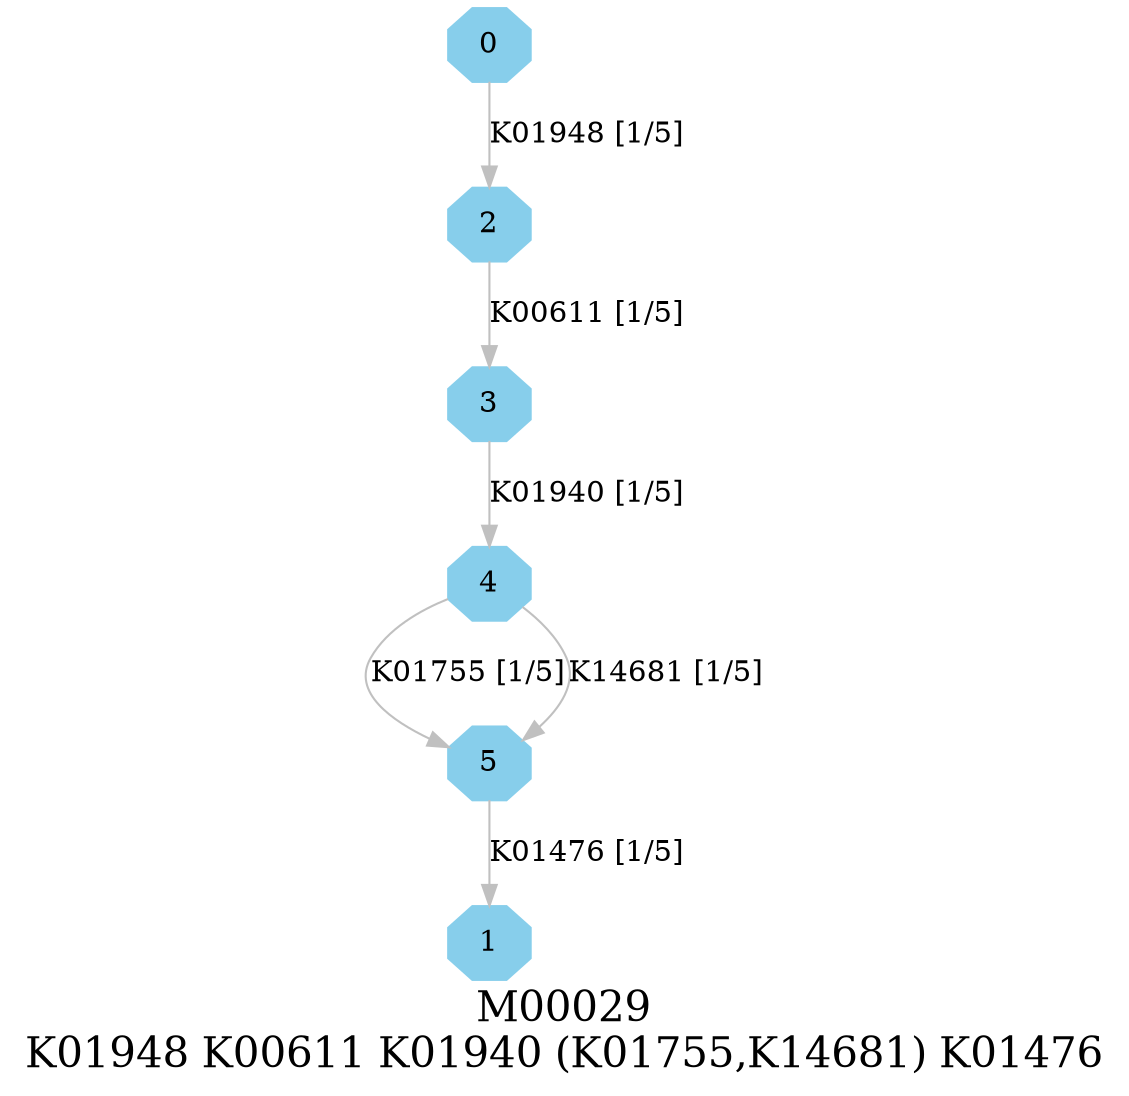 digraph G {
graph [label="M00029
K01948 K00611 K01940 (K01755,K14681) K01476",fontsize=20];
node [shape=box,style=filled];
edge [len=3,color=grey];
{node [width=.3,height=.3,shape=octagon,style=filled,color=skyblue] 0 1 2 3 4 5 }
0 -> 2 [label="K01948 [1/5]"];
2 -> 3 [label="K00611 [1/5]"];
3 -> 4 [label="K01940 [1/5]"];
4 -> 5 [label="K01755 [1/5]"];
4 -> 5 [label="K14681 [1/5]"];
5 -> 1 [label="K01476 [1/5]"];
}